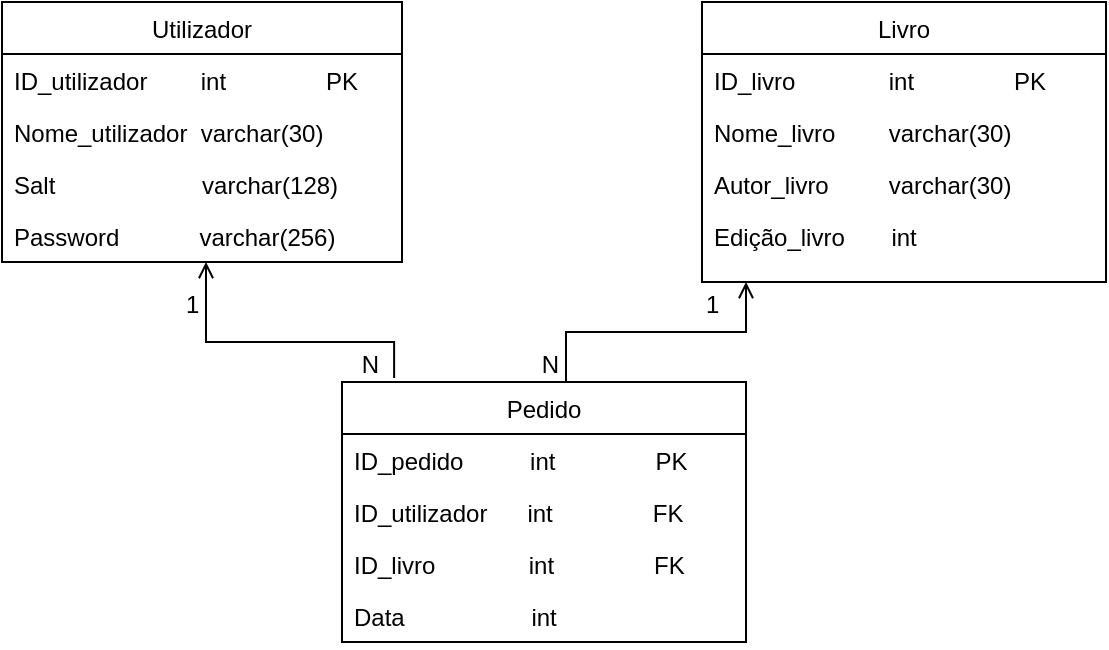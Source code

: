 <mxfile version="13.0.3" type="device"><diagram id="C5RBs43oDa-KdzZeNtuy" name="Page-1"><mxGraphModel dx="1086" dy="816" grid="1" gridSize="10" guides="1" tooltips="1" connect="1" arrows="1" fold="1" page="1" pageScale="1" pageWidth="827" pageHeight="1169" math="0" shadow="0"><root><mxCell id="WIyWlLk6GJQsqaUBKTNV-0"/><mxCell id="WIyWlLk6GJQsqaUBKTNV-1" parent="WIyWlLk6GJQsqaUBKTNV-0"/><mxCell id="zkfFHV4jXpPFQw0GAbJ--0" value="Utilizador" style="swimlane;fontStyle=0;align=center;verticalAlign=top;childLayout=stackLayout;horizontal=1;startSize=26;horizontalStack=0;resizeParent=1;resizeLast=0;collapsible=1;marginBottom=0;rounded=0;shadow=0;strokeWidth=1;" parent="WIyWlLk6GJQsqaUBKTNV-1" vertex="1"><mxGeometry x="180" y="120" width="200" height="130" as="geometry"><mxRectangle x="230" y="140" width="160" height="26" as="alternateBounds"/></mxGeometry></mxCell><object label="ID_utilizador        int               PK" Name="ID" Type="int" id="zkfFHV4jXpPFQw0GAbJ--1"><mxCell style="text;align=left;verticalAlign=top;spacingLeft=4;spacingRight=4;overflow=hidden;rotatable=0;points=[[0,0.5],[1,0.5]];portConstraint=eastwest;" parent="zkfFHV4jXpPFQw0GAbJ--0" vertex="1"><mxGeometry y="26" width="200" height="26" as="geometry"/></mxCell></object><mxCell id="zkfFHV4jXpPFQw0GAbJ--2" value="Nome_utilizador  varchar(30)" style="text;align=left;verticalAlign=top;spacingLeft=4;spacingRight=4;overflow=hidden;rotatable=0;points=[[0,0.5],[1,0.5]];portConstraint=eastwest;rounded=0;shadow=0;html=0;" parent="zkfFHV4jXpPFQw0GAbJ--0" vertex="1"><mxGeometry y="52" width="200" height="26" as="geometry"/></mxCell><mxCell id="vzgCHTVVbqcw5C5J6cTr-3" value="Salt                      varchar(128)" style="text;align=left;verticalAlign=top;spacingLeft=4;spacingRight=4;overflow=hidden;rotatable=0;points=[[0,0.5],[1,0.5]];portConstraint=eastwest;rounded=0;shadow=0;html=0;" parent="zkfFHV4jXpPFQw0GAbJ--0" vertex="1"><mxGeometry y="78" width="200" height="26" as="geometry"/></mxCell><mxCell id="vzgCHTVVbqcw5C5J6cTr-18" value="Password            varchar(256)" style="text;align=left;verticalAlign=top;spacingLeft=4;spacingRight=4;overflow=hidden;rotatable=0;points=[[0,0.5],[1,0.5]];portConstraint=eastwest;rounded=0;shadow=0;html=0;" parent="zkfFHV4jXpPFQw0GAbJ--0" vertex="1"><mxGeometry y="104" width="200" height="26" as="geometry"/></mxCell><mxCell id="zkfFHV4jXpPFQw0GAbJ--26" value="" style="endArrow=open;shadow=0;strokeWidth=1;strokeColor=#000000;rounded=0;endFill=1;edgeStyle=elbowEdgeStyle;elbow=vertical;entryX=0.51;entryY=1;entryDx=0;entryDy=0;entryPerimeter=0;exitX=0.129;exitY=-0.015;exitDx=0;exitDy=0;exitPerimeter=0;" parent="WIyWlLk6GJQsqaUBKTNV-1" source="vzgCHTVVbqcw5C5J6cTr-12" target="vzgCHTVVbqcw5C5J6cTr-18" edge="1"><mxGeometry x="0.5" y="41" relative="1" as="geometry"><mxPoint x="290" y="320" as="sourcePoint"/><mxPoint x="540" y="192" as="targetPoint"/><mxPoint x="-40" y="32" as="offset"/><Array as="points"><mxPoint x="330" y="290"/><mxPoint x="270" y="290"/><mxPoint x="290" y="281"/></Array></mxGeometry></mxCell><mxCell id="zkfFHV4jXpPFQw0GAbJ--27" value="1" style="resizable=0;align=left;verticalAlign=bottom;labelBackgroundColor=none;fontSize=12;direction=west;" parent="zkfFHV4jXpPFQw0GAbJ--26" connectable="0" vertex="1"><mxGeometry x="-1" relative="1" as="geometry"><mxPoint x="-106.06" y="-28.05" as="offset"/></mxGeometry></mxCell><mxCell id="zkfFHV4jXpPFQw0GAbJ--28" value="N" style="resizable=0;align=right;verticalAlign=bottom;labelBackgroundColor=none;fontSize=12;" parent="zkfFHV4jXpPFQw0GAbJ--26" connectable="0" vertex="1"><mxGeometry x="1" relative="1" as="geometry"><mxPoint x="88" y="59.89" as="offset"/></mxGeometry></mxCell><mxCell id="vzgCHTVVbqcw5C5J6cTr-12" value="Pedido" style="swimlane;fontStyle=0;align=center;verticalAlign=top;childLayout=stackLayout;horizontal=1;startSize=26;horizontalStack=0;resizeParent=1;resizeLast=0;collapsible=1;marginBottom=0;rounded=0;shadow=0;strokeWidth=1;" parent="WIyWlLk6GJQsqaUBKTNV-1" vertex="1"><mxGeometry x="350" y="310" width="202" height="130" as="geometry"><mxRectangle x="550" y="140" width="160" height="26" as="alternateBounds"/></mxGeometry></mxCell><mxCell id="vzgCHTVVbqcw5C5J6cTr-13" value="ID_pedido          int               PK      " style="text;align=left;verticalAlign=top;spacingLeft=4;spacingRight=4;overflow=hidden;rotatable=0;points=[[0,0.5],[1,0.5]];portConstraint=eastwest;" parent="vzgCHTVVbqcw5C5J6cTr-12" vertex="1"><mxGeometry y="26" width="202" height="26" as="geometry"/></mxCell><mxCell id="vzgCHTVVbqcw5C5J6cTr-14" value="ID_utilizador      int               FK" style="text;align=left;verticalAlign=top;spacingLeft=4;spacingRight=4;overflow=hidden;rotatable=0;points=[[0,0.5],[1,0.5]];portConstraint=eastwest;rounded=0;shadow=0;html=0;" parent="vzgCHTVVbqcw5C5J6cTr-12" vertex="1"><mxGeometry y="52" width="202" height="26" as="geometry"/></mxCell><mxCell id="vzgCHTVVbqcw5C5J6cTr-15" value="ID_livro              int               FK" style="text;align=left;verticalAlign=top;spacingLeft=4;spacingRight=4;overflow=hidden;rotatable=0;points=[[0,0.5],[1,0.5]];portConstraint=eastwest;rounded=0;shadow=0;html=0;" parent="vzgCHTVVbqcw5C5J6cTr-12" vertex="1"><mxGeometry y="78" width="202" height="26" as="geometry"/></mxCell><mxCell id="vzgCHTVVbqcw5C5J6cTr-16" value="Data                   int               " style="text;align=left;verticalAlign=top;spacingLeft=4;spacingRight=4;overflow=hidden;rotatable=0;points=[[0,0.5],[1,0.5]];portConstraint=eastwest;rounded=0;shadow=0;html=0;" parent="vzgCHTVVbqcw5C5J6cTr-12" vertex="1"><mxGeometry y="104" width="202" height="26" as="geometry"/></mxCell><mxCell id="vzgCHTVVbqcw5C5J6cTr-24" value="" style="endArrow=open;shadow=0;strokeWidth=1;strokeColor=#000000;rounded=0;endFill=1;edgeStyle=elbowEdgeStyle;elbow=vertical;" parent="WIyWlLk6GJQsqaUBKTNV-1" edge="1"><mxGeometry x="0.5" y="41" relative="1" as="geometry"><mxPoint x="462" y="310" as="sourcePoint"/><mxPoint x="552" y="260" as="targetPoint"/><mxPoint x="-40" y="32" as="offset"/></mxGeometry></mxCell><mxCell id="vzgCHTVVbqcw5C5J6cTr-25" value="1" style="resizable=0;align=left;verticalAlign=bottom;labelBackgroundColor=none;fontSize=12;" parent="vzgCHTVVbqcw5C5J6cTr-24" connectable="0" vertex="1"><mxGeometry x="-1" relative="1" as="geometry"><mxPoint x="68" y="-30" as="offset"/></mxGeometry></mxCell><mxCell id="vzgCHTVVbqcw5C5J6cTr-26" value="N" style="resizable=0;align=right;verticalAlign=bottom;labelBackgroundColor=none;fontSize=12;" parent="vzgCHTVVbqcw5C5J6cTr-24" connectable="0" vertex="1"><mxGeometry x="1" relative="1" as="geometry"><mxPoint x="-92" y="50" as="offset"/></mxGeometry></mxCell><mxCell id="zkfFHV4jXpPFQw0GAbJ--17" value="Livro" style="swimlane;fontStyle=0;align=center;verticalAlign=top;childLayout=stackLayout;horizontal=1;startSize=26;horizontalStack=0;resizeParent=1;resizeLast=0;collapsible=1;marginBottom=0;rounded=0;shadow=0;strokeWidth=1;" parent="WIyWlLk6GJQsqaUBKTNV-1" vertex="1"><mxGeometry x="530" y="120" width="202" height="140" as="geometry"><mxRectangle x="550" y="140" width="160" height="26" as="alternateBounds"/></mxGeometry></mxCell><mxCell id="zkfFHV4jXpPFQw0GAbJ--18" value="ID_livro              int               PK      " style="text;align=left;verticalAlign=top;spacingLeft=4;spacingRight=4;overflow=hidden;rotatable=0;points=[[0,0.5],[1,0.5]];portConstraint=eastwest;" parent="zkfFHV4jXpPFQw0GAbJ--17" vertex="1"><mxGeometry y="26" width="202" height="26" as="geometry"/></mxCell><mxCell id="zkfFHV4jXpPFQw0GAbJ--19" value="Nome_livro        varchar(30)" style="text;align=left;verticalAlign=top;spacingLeft=4;spacingRight=4;overflow=hidden;rotatable=0;points=[[0,0.5],[1,0.5]];portConstraint=eastwest;rounded=0;shadow=0;html=0;" parent="zkfFHV4jXpPFQw0GAbJ--17" vertex="1"><mxGeometry y="52" width="202" height="26" as="geometry"/></mxCell><mxCell id="zkfFHV4jXpPFQw0GAbJ--20" value="Autor_livro         varchar(30)" style="text;align=left;verticalAlign=top;spacingLeft=4;spacingRight=4;overflow=hidden;rotatable=0;points=[[0,0.5],[1,0.5]];portConstraint=eastwest;rounded=0;shadow=0;html=0;" parent="zkfFHV4jXpPFQw0GAbJ--17" vertex="1"><mxGeometry y="78" width="202" height="26" as="geometry"/></mxCell><mxCell id="zkfFHV4jXpPFQw0GAbJ--21" value="Edição_livro       int" style="text;align=left;verticalAlign=top;spacingLeft=4;spacingRight=4;overflow=hidden;rotatable=0;points=[[0,0.5],[1,0.5]];portConstraint=eastwest;rounded=0;shadow=0;html=0;" parent="zkfFHV4jXpPFQw0GAbJ--17" vertex="1"><mxGeometry y="104" width="202" height="26" as="geometry"/></mxCell></root></mxGraphModel></diagram></mxfile>